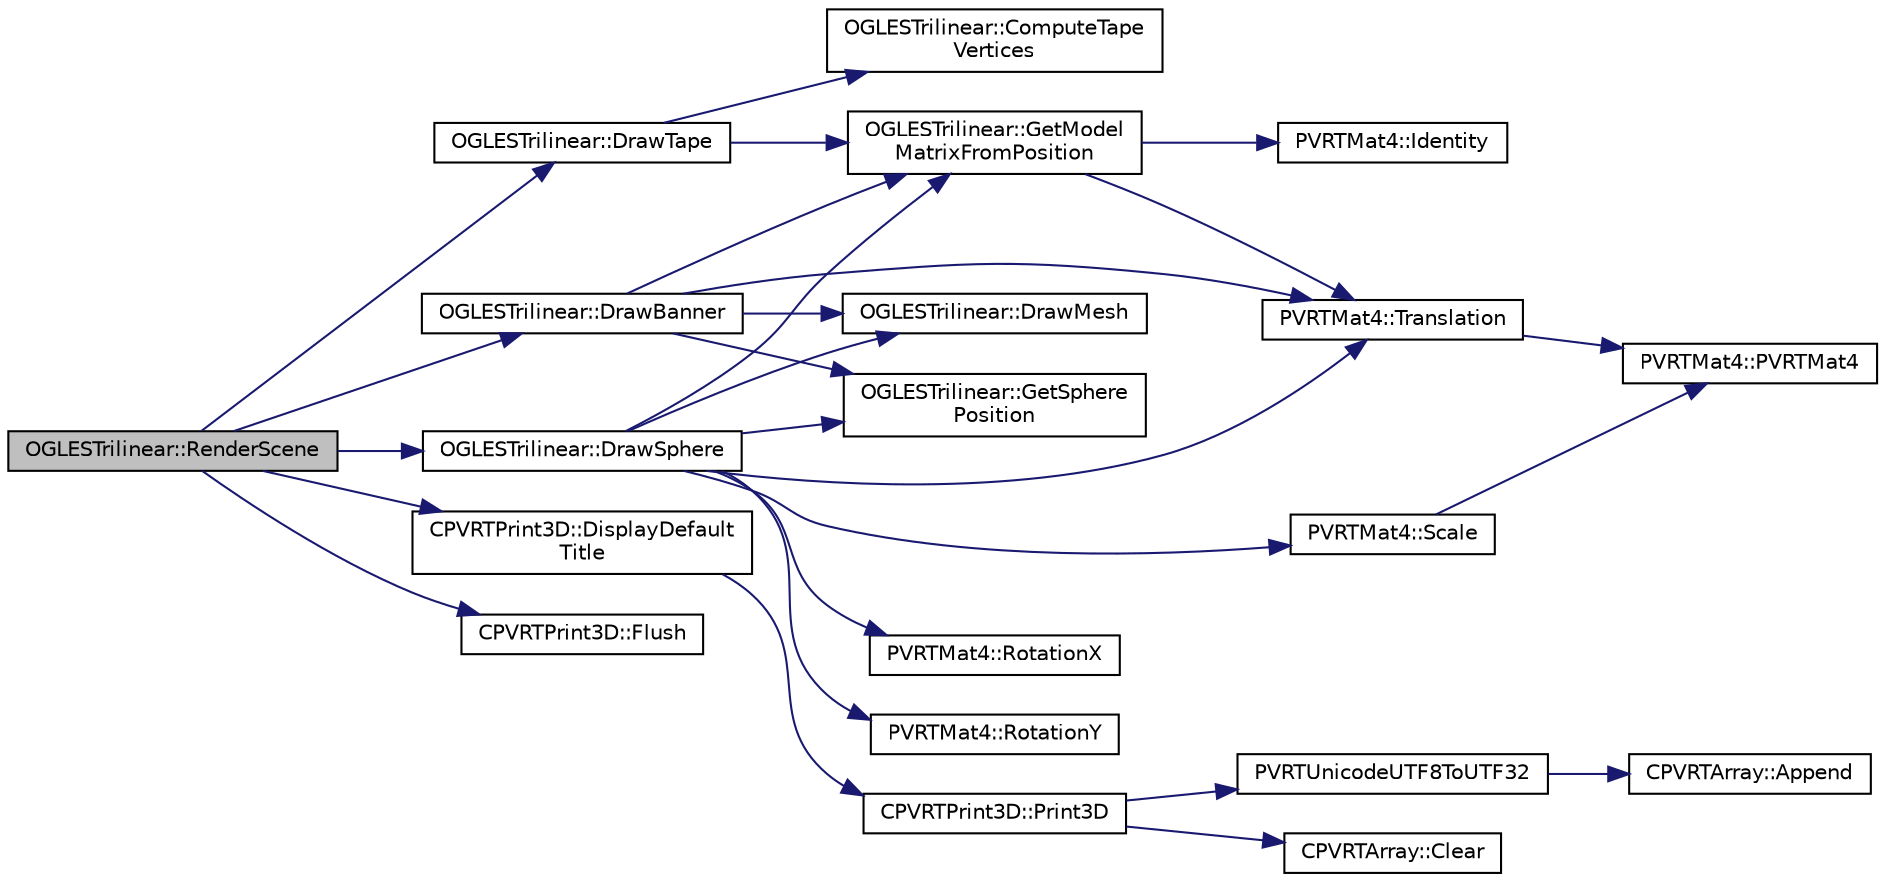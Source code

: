 digraph "OGLESTrilinear::RenderScene"
{
  edge [fontname="Helvetica",fontsize="10",labelfontname="Helvetica",labelfontsize="10"];
  node [fontname="Helvetica",fontsize="10",shape=record];
  rankdir="LR";
  Node1 [label="OGLESTrilinear::RenderScene",height=0.2,width=0.4,color="black", fillcolor="grey75", style="filled", fontcolor="black"];
  Node1 -> Node2 [color="midnightblue",fontsize="10",style="solid"];
  Node2 [label="OGLESTrilinear::DrawTape",height=0.2,width=0.4,color="black", fillcolor="white", style="filled",URL="$class_o_g_l_e_s_trilinear.html#aa0872e20c2116637070a735063a824a1"];
  Node2 -> Node3 [color="midnightblue",fontsize="10",style="solid"];
  Node3 [label="OGLESTrilinear::ComputeTape\lVertices",height=0.2,width=0.4,color="black", fillcolor="white", style="filled",URL="$class_o_g_l_e_s_trilinear.html#adde9c78b19953aa2eddb627dbd74ca94"];
  Node2 -> Node4 [color="midnightblue",fontsize="10",style="solid"];
  Node4 [label="OGLESTrilinear::GetModel\lMatrixFromPosition",height=0.2,width=0.4,color="black", fillcolor="white", style="filled",URL="$class_o_g_l_e_s_trilinear.html#a1b5c61de2f46b54d56d757069af4efb7"];
  Node4 -> Node5 [color="midnightblue",fontsize="10",style="solid"];
  Node5 [label="PVRTMat4::Translation",height=0.2,width=0.4,color="black", fillcolor="white", style="filled",URL="$struct_p_v_r_t_mat4.html#ac8394275725110b7ad5f14d05fd4d1fe",tooltip="Calculates a 4x4 matrix corresponding to a transformation of tx, ty and tz distance in each axis..."];
  Node5 -> Node6 [color="midnightblue",fontsize="10",style="solid"];
  Node6 [label="PVRTMat4::PVRTMat4",height=0.2,width=0.4,color="black", fillcolor="white", style="filled",URL="$struct_p_v_r_t_mat4.html#a92e508e35266fed4b96b2e26249ecb06",tooltip="Blank constructor. "];
  Node4 -> Node7 [color="midnightblue",fontsize="10",style="solid"];
  Node7 [label="PVRTMat4::Identity",height=0.2,width=0.4,color="black", fillcolor="white", style="filled",URL="$struct_p_v_r_t_mat4.html#aec7e6d87fc29ef245978cbeaeedf15d7",tooltip="Generates an identity matrix. "];
  Node1 -> Node8 [color="midnightblue",fontsize="10",style="solid"];
  Node8 [label="OGLESTrilinear::DrawSphere",height=0.2,width=0.4,color="black", fillcolor="white", style="filled",URL="$class_o_g_l_e_s_trilinear.html#a83e07a6af2eb7f1c388827db5239845f"];
  Node8 -> Node9 [color="midnightblue",fontsize="10",style="solid"];
  Node9 [label="OGLESTrilinear::GetSphere\lPosition",height=0.2,width=0.4,color="black", fillcolor="white", style="filled",URL="$class_o_g_l_e_s_trilinear.html#a69be578378b34622178fcc5d1dcc48a9"];
  Node8 -> Node4 [color="midnightblue",fontsize="10",style="solid"];
  Node8 -> Node10 [color="midnightblue",fontsize="10",style="solid"];
  Node10 [label="PVRTMat4::Scale",height=0.2,width=0.4,color="black", fillcolor="white", style="filled",URL="$struct_p_v_r_t_mat4.html#a137801b159b6c4b68626513ccd89ec47",tooltip="Calculates a matrix corresponding to scaling of fx, fy and fz times in each axis. ..."];
  Node10 -> Node6 [color="midnightblue",fontsize="10",style="solid"];
  Node8 -> Node5 [color="midnightblue",fontsize="10",style="solid"];
  Node8 -> Node11 [color="midnightblue",fontsize="10",style="solid"];
  Node11 [label="PVRTMat4::RotationX",height=0.2,width=0.4,color="black", fillcolor="white", style="filled",URL="$struct_p_v_r_t_mat4.html#a5fe3d2aedca6a9d96110ce0c8566e7af",tooltip="Calculates a matrix corresponding to a rotation of angle degrees about the X axis. "];
  Node8 -> Node12 [color="midnightblue",fontsize="10",style="solid"];
  Node12 [label="PVRTMat4::RotationY",height=0.2,width=0.4,color="black", fillcolor="white", style="filled",URL="$struct_p_v_r_t_mat4.html#ae963b3a45f031ed3eb6c56f4ce9e5426",tooltip="Calculates a matrix corresponding to a rotation of angle degrees about the Y axis. "];
  Node8 -> Node13 [color="midnightblue",fontsize="10",style="solid"];
  Node13 [label="OGLESTrilinear::DrawMesh",height=0.2,width=0.4,color="black", fillcolor="white", style="filled",URL="$class_o_g_l_e_s_trilinear.html#a713c422745314c4f2ee9e1899f119c10"];
  Node1 -> Node14 [color="midnightblue",fontsize="10",style="solid"];
  Node14 [label="OGLESTrilinear::DrawBanner",height=0.2,width=0.4,color="black", fillcolor="white", style="filled",URL="$class_o_g_l_e_s_trilinear.html#ac52f766d31684290496f0b43fb455093"];
  Node14 -> Node9 [color="midnightblue",fontsize="10",style="solid"];
  Node14 -> Node4 [color="midnightblue",fontsize="10",style="solid"];
  Node14 -> Node5 [color="midnightblue",fontsize="10",style="solid"];
  Node14 -> Node13 [color="midnightblue",fontsize="10",style="solid"];
  Node1 -> Node15 [color="midnightblue",fontsize="10",style="solid"];
  Node15 [label="CPVRTPrint3D::DisplayDefault\lTitle",height=0.2,width=0.4,color="black", fillcolor="white", style="filled",URL="$class_c_p_v_r_t_print3_d.html#a2bccb1ef64d69a433696094987799d79",tooltip="Creates a default title with predefined position and colours. It displays as well company logos when ..."];
  Node15 -> Node16 [color="midnightblue",fontsize="10",style="solid"];
  Node16 [label="CPVRTPrint3D::Print3D",height=0.2,width=0.4,color="black", fillcolor="white", style="filled",URL="$class_c_p_v_r_t_print3_d.html#afd98a5ba4e3f9183ceb615566a64f843",tooltip="Display 3D text on screen. CPVRTPrint3D::SetTextures(...) must have been called beforehand. This function accepts formatting in the printf way. "];
  Node16 -> Node17 [color="midnightblue",fontsize="10",style="solid"];
  Node17 [label="CPVRTArray::Clear",height=0.2,width=0.4,color="black", fillcolor="white", style="filled",URL="$class_c_p_v_r_t_array.html#ad1e3c37b05d484c9e5598899d6611440",tooltip="Clears the array. "];
  Node16 -> Node18 [color="midnightblue",fontsize="10",style="solid"];
  Node18 [label="PVRTUnicodeUTF8ToUTF32",height=0.2,width=0.4,color="black", fillcolor="white", style="filled",URL="$_p_v_r_t_unicode_8h.html#a54150f433be76ed547efa36329d48341",tooltip="Decodes a UTF8-encoded string in to Unicode code points (UTF32). If pUTF8 is not null terminated..."];
  Node18 -> Node19 [color="midnightblue",fontsize="10",style="solid"];
  Node19 [label="CPVRTArray::Append",height=0.2,width=0.4,color="black", fillcolor="white", style="filled",URL="$class_c_p_v_r_t_array.html#a1af5aeb05badf2783dbc7ec5b98cead2",tooltip="Appends an element to the end of the array, expanding it if necessary. "];
  Node1 -> Node20 [color="midnightblue",fontsize="10",style="solid"];
  Node20 [label="CPVRTPrint3D::Flush",height=0.2,width=0.4,color="black", fillcolor="white", style="filled",URL="$class_c_p_v_r_t_print3_d.html#ad7d1d707351cc84ec0614487e4acc6b1",tooltip="Flushes all the print text commands. "];
}
